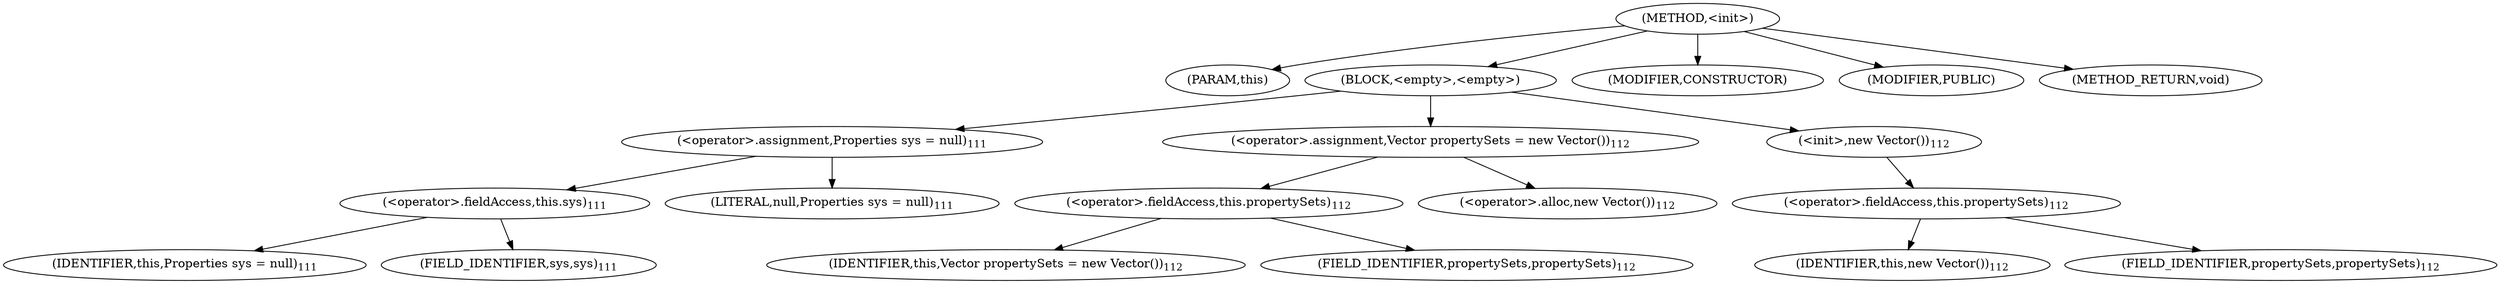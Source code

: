 digraph "&lt;init&gt;" {  
"456" [label = <(METHOD,&lt;init&gt;)> ]
"457" [label = <(PARAM,this)> ]
"458" [label = <(BLOCK,&lt;empty&gt;,&lt;empty&gt;)> ]
"459" [label = <(&lt;operator&gt;.assignment,Properties sys = null)<SUB>111</SUB>> ]
"460" [label = <(&lt;operator&gt;.fieldAccess,this.sys)<SUB>111</SUB>> ]
"461" [label = <(IDENTIFIER,this,Properties sys = null)<SUB>111</SUB>> ]
"462" [label = <(FIELD_IDENTIFIER,sys,sys)<SUB>111</SUB>> ]
"463" [label = <(LITERAL,null,Properties sys = null)<SUB>111</SUB>> ]
"464" [label = <(&lt;operator&gt;.assignment,Vector propertySets = new Vector())<SUB>112</SUB>> ]
"465" [label = <(&lt;operator&gt;.fieldAccess,this.propertySets)<SUB>112</SUB>> ]
"466" [label = <(IDENTIFIER,this,Vector propertySets = new Vector())<SUB>112</SUB>> ]
"467" [label = <(FIELD_IDENTIFIER,propertySets,propertySets)<SUB>112</SUB>> ]
"468" [label = <(&lt;operator&gt;.alloc,new Vector())<SUB>112</SUB>> ]
"469" [label = <(&lt;init&gt;,new Vector())<SUB>112</SUB>> ]
"470" [label = <(&lt;operator&gt;.fieldAccess,this.propertySets)<SUB>112</SUB>> ]
"471" [label = <(IDENTIFIER,this,new Vector())<SUB>112</SUB>> ]
"472" [label = <(FIELD_IDENTIFIER,propertySets,propertySets)<SUB>112</SUB>> ]
"473" [label = <(MODIFIER,CONSTRUCTOR)> ]
"474" [label = <(MODIFIER,PUBLIC)> ]
"475" [label = <(METHOD_RETURN,void)> ]
  "456" -> "457" 
  "456" -> "458" 
  "456" -> "473" 
  "456" -> "474" 
  "456" -> "475" 
  "458" -> "459" 
  "458" -> "464" 
  "458" -> "469" 
  "459" -> "460" 
  "459" -> "463" 
  "460" -> "461" 
  "460" -> "462" 
  "464" -> "465" 
  "464" -> "468" 
  "465" -> "466" 
  "465" -> "467" 
  "469" -> "470" 
  "470" -> "471" 
  "470" -> "472" 
}
